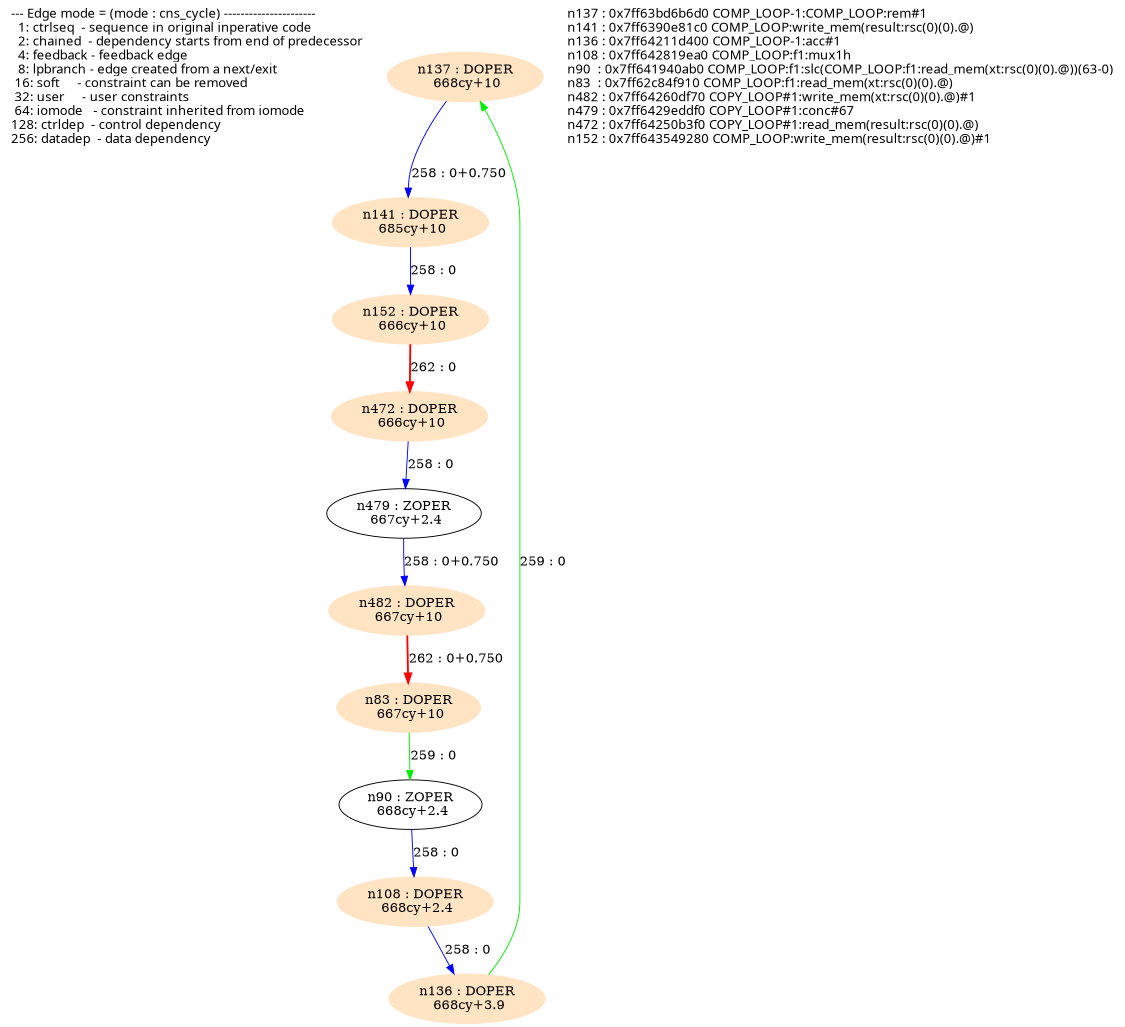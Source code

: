 digraph G {
  size="7.5,10"; center=true; ratio=auto;
  m1[fontname=Fixed,labeljust=left,label="--- Edge mode = (mode : cns_cycle) ----------------------\l  1: ctrlseq  - sequence in original inperative code     \l  2: chained  - dependency starts from end of predecessor\l  4: feedback - feedback edge                            \l  8: lpbranch - edge created from a next/exit            \l 16: soft     - constraint can be removed                \l 32: user     - user constraints                         \l 64: iomode   - constraint inherited from iomode         \l128: ctrldep  - control dependency                       \l256: datadep  - data dependency                          \l",shape=none];
  n137[label="n137 : DOPER\n 668cy+10\n",shape=ellipse,style=filled,color=bisque];
  n141[label="n141 : DOPER\n 685cy+10\n",shape=ellipse,style=filled,color=bisque];
  n136[label="n136 : DOPER\n 668cy+3.9\n",shape=ellipse,style=filled,color=bisque];
  n108[label="n108 : DOPER\n 668cy+2.4\n",shape=ellipse,style=filled,color=bisque];
  n90[label="n90 : ZOPER\n 668cy+2.4\n",shape=ellipse];
  n83[label="n83 : DOPER\n 667cy+10\n",shape=ellipse,style=filled,color=bisque];
  n482[label="n482 : DOPER\n 667cy+10\n",shape=ellipse,style=filled,color=bisque];
  n479[label="n479 : ZOPER\n 667cy+2.4\n",shape=ellipse];
  n472[label="n472 : DOPER\n 666cy+10\n",shape=ellipse,style=filled,color=bisque];
  n152[label="n152 : DOPER\n 666cy+10\n",shape=ellipse,style=filled,color=bisque];
  m2[fontname=Fixed,labeljust=left,label="n137 : 0x7ff63bd6b6d0 COMP_LOOP-1:COMP_LOOP:rem#1\ln141 : 0x7ff6390e81c0 COMP_LOOP:write_mem(result:rsc(0)(0).@)\ln136 : 0x7ff64211d400 COMP_LOOP-1:acc#1\ln108 : 0x7ff642819ea0 COMP_LOOP:f1:mux1h\ln90  : 0x7ff641940ab0 COMP_LOOP:f1:slc(COMP_LOOP:f1:read_mem(xt:rsc(0)(0).@))(63-0)\ln83  : 0x7ff62c84f910 COMP_LOOP:f1:read_mem(xt:rsc(0)(0).@)\ln482 : 0x7ff64260df70 COPY_LOOP#1:write_mem(xt:rsc(0)(0).@)#1\ln479 : 0x7ff6429eddf0 COPY_LOOP#1:conc#67\ln472 : 0x7ff64250b3f0 COPY_LOOP#1:read_mem(result:rsc(0)(0).@)\ln152 : 0x7ff643549280 COMP_LOOP:write_mem(result:rsc(0)(0).@)#1\l",shape=none];
  n137 -> n141[label="258 : 0+0.750",color=blue];
  n136 -> n137[label="259 : 0",color=green2];
  n108 -> n136[label="258 : 0",color=blue];
  n90 -> n108[label="258 : 0",color=blue];
  n83 -> n90[label="259 : 0",color=green2];
  n482 -> n83[label="262 : 0+0.750",color=red, style=bold];
  n479 -> n482[label="258 : 0+0.750",color=blue];
  n472 -> n479[label="258 : 0",color=blue];
  n152 -> n472[label="262 : 0",color=red, style=bold];
  n141 -> n152[label="258 : 0",color=blue];
}

